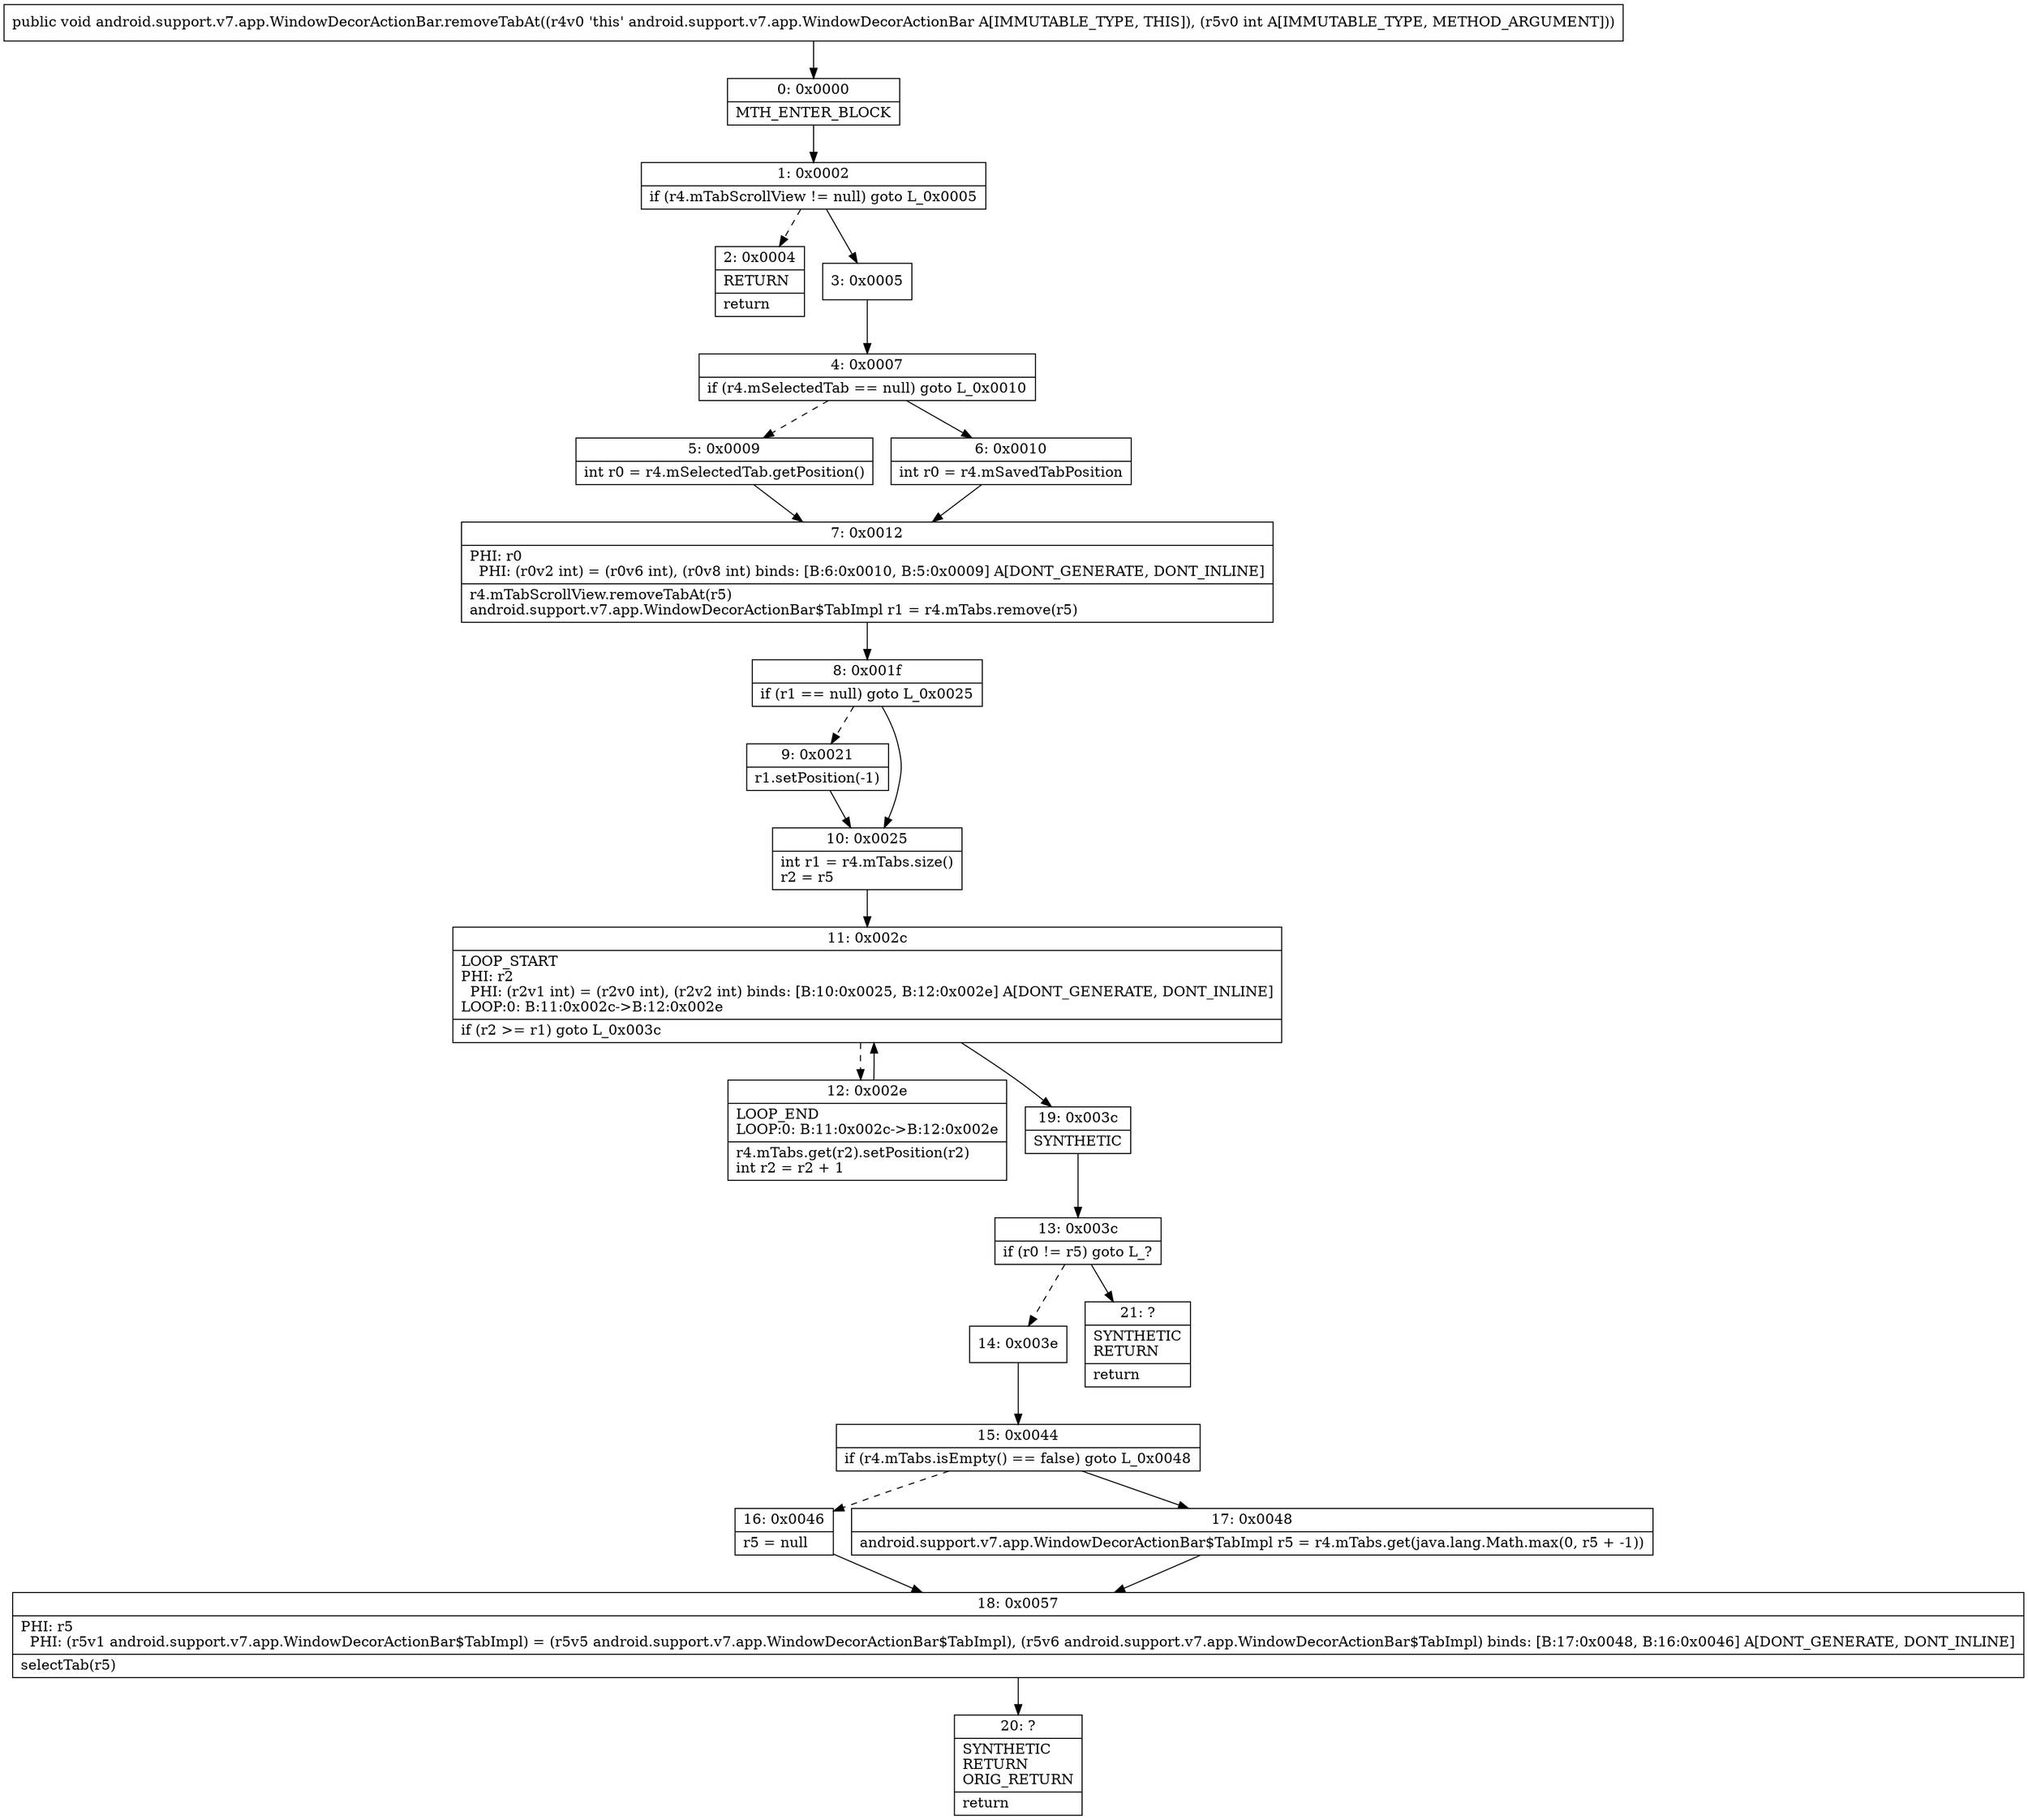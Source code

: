 digraph "CFG forandroid.support.v7.app.WindowDecorActionBar.removeTabAt(I)V" {
Node_0 [shape=record,label="{0\:\ 0x0000|MTH_ENTER_BLOCK\l}"];
Node_1 [shape=record,label="{1\:\ 0x0002|if (r4.mTabScrollView != null) goto L_0x0005\l}"];
Node_2 [shape=record,label="{2\:\ 0x0004|RETURN\l|return\l}"];
Node_3 [shape=record,label="{3\:\ 0x0005}"];
Node_4 [shape=record,label="{4\:\ 0x0007|if (r4.mSelectedTab == null) goto L_0x0010\l}"];
Node_5 [shape=record,label="{5\:\ 0x0009|int r0 = r4.mSelectedTab.getPosition()\l}"];
Node_6 [shape=record,label="{6\:\ 0x0010|int r0 = r4.mSavedTabPosition\l}"];
Node_7 [shape=record,label="{7\:\ 0x0012|PHI: r0 \l  PHI: (r0v2 int) = (r0v6 int), (r0v8 int) binds: [B:6:0x0010, B:5:0x0009] A[DONT_GENERATE, DONT_INLINE]\l|r4.mTabScrollView.removeTabAt(r5)\landroid.support.v7.app.WindowDecorActionBar$TabImpl r1 = r4.mTabs.remove(r5)\l}"];
Node_8 [shape=record,label="{8\:\ 0x001f|if (r1 == null) goto L_0x0025\l}"];
Node_9 [shape=record,label="{9\:\ 0x0021|r1.setPosition(\-1)\l}"];
Node_10 [shape=record,label="{10\:\ 0x0025|int r1 = r4.mTabs.size()\lr2 = r5\l}"];
Node_11 [shape=record,label="{11\:\ 0x002c|LOOP_START\lPHI: r2 \l  PHI: (r2v1 int) = (r2v0 int), (r2v2 int) binds: [B:10:0x0025, B:12:0x002e] A[DONT_GENERATE, DONT_INLINE]\lLOOP:0: B:11:0x002c\-\>B:12:0x002e\l|if (r2 \>= r1) goto L_0x003c\l}"];
Node_12 [shape=record,label="{12\:\ 0x002e|LOOP_END\lLOOP:0: B:11:0x002c\-\>B:12:0x002e\l|r4.mTabs.get(r2).setPosition(r2)\lint r2 = r2 + 1\l}"];
Node_13 [shape=record,label="{13\:\ 0x003c|if (r0 != r5) goto L_?\l}"];
Node_14 [shape=record,label="{14\:\ 0x003e}"];
Node_15 [shape=record,label="{15\:\ 0x0044|if (r4.mTabs.isEmpty() == false) goto L_0x0048\l}"];
Node_16 [shape=record,label="{16\:\ 0x0046|r5 = null\l}"];
Node_17 [shape=record,label="{17\:\ 0x0048|android.support.v7.app.WindowDecorActionBar$TabImpl r5 = r4.mTabs.get(java.lang.Math.max(0, r5 + \-1))\l}"];
Node_18 [shape=record,label="{18\:\ 0x0057|PHI: r5 \l  PHI: (r5v1 android.support.v7.app.WindowDecorActionBar$TabImpl) = (r5v5 android.support.v7.app.WindowDecorActionBar$TabImpl), (r5v6 android.support.v7.app.WindowDecorActionBar$TabImpl) binds: [B:17:0x0048, B:16:0x0046] A[DONT_GENERATE, DONT_INLINE]\l|selectTab(r5)\l}"];
Node_19 [shape=record,label="{19\:\ 0x003c|SYNTHETIC\l}"];
Node_20 [shape=record,label="{20\:\ ?|SYNTHETIC\lRETURN\lORIG_RETURN\l|return\l}"];
Node_21 [shape=record,label="{21\:\ ?|SYNTHETIC\lRETURN\l|return\l}"];
MethodNode[shape=record,label="{public void android.support.v7.app.WindowDecorActionBar.removeTabAt((r4v0 'this' android.support.v7.app.WindowDecorActionBar A[IMMUTABLE_TYPE, THIS]), (r5v0 int A[IMMUTABLE_TYPE, METHOD_ARGUMENT])) }"];
MethodNode -> Node_0;
Node_0 -> Node_1;
Node_1 -> Node_2[style=dashed];
Node_1 -> Node_3;
Node_3 -> Node_4;
Node_4 -> Node_5[style=dashed];
Node_4 -> Node_6;
Node_5 -> Node_7;
Node_6 -> Node_7;
Node_7 -> Node_8;
Node_8 -> Node_9[style=dashed];
Node_8 -> Node_10;
Node_9 -> Node_10;
Node_10 -> Node_11;
Node_11 -> Node_12[style=dashed];
Node_11 -> Node_19;
Node_12 -> Node_11;
Node_13 -> Node_14[style=dashed];
Node_13 -> Node_21;
Node_14 -> Node_15;
Node_15 -> Node_16[style=dashed];
Node_15 -> Node_17;
Node_16 -> Node_18;
Node_17 -> Node_18;
Node_18 -> Node_20;
Node_19 -> Node_13;
}

